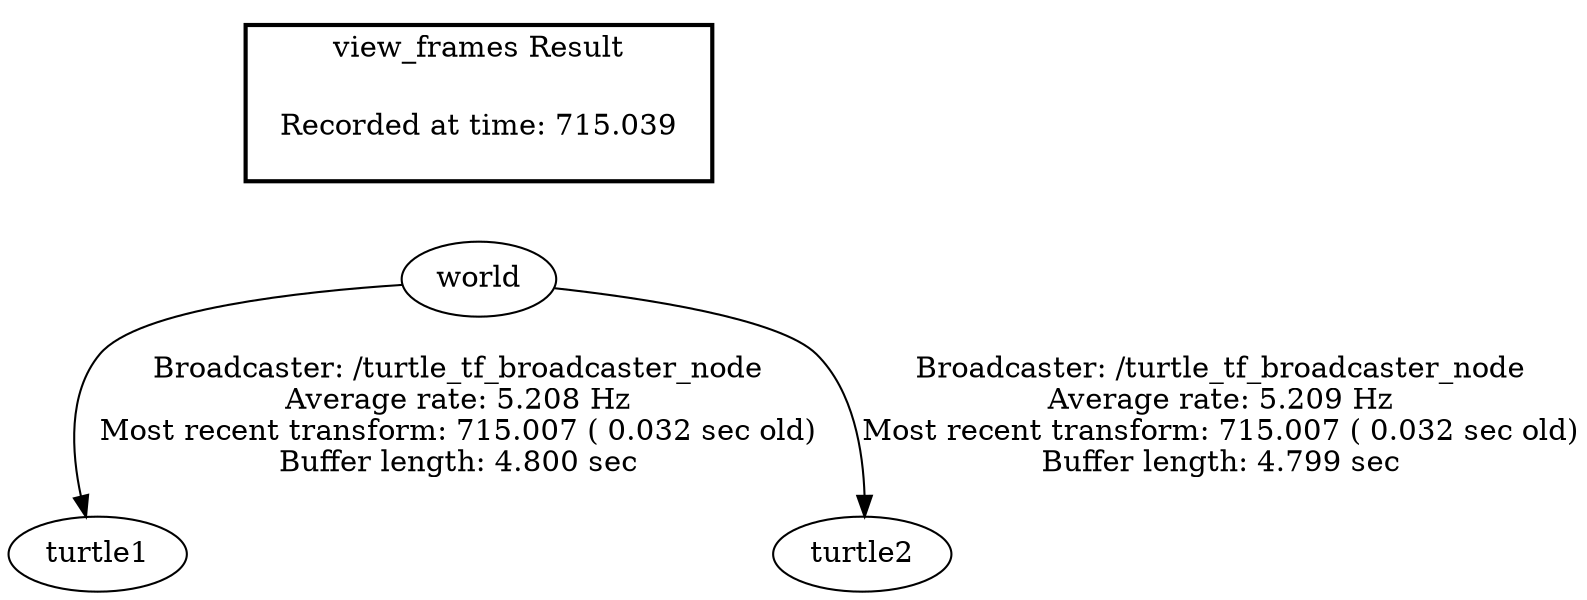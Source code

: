 digraph G {
"world" -> "turtle1"[label="Broadcaster: /turtle_tf_broadcaster_node\nAverage rate: 5.208 Hz\nMost recent transform: 715.007 ( 0.032 sec old)\nBuffer length: 4.800 sec\n"];
"world" -> "turtle2"[label="Broadcaster: /turtle_tf_broadcaster_node\nAverage rate: 5.209 Hz\nMost recent transform: 715.007 ( 0.032 sec old)\nBuffer length: 4.799 sec\n"];
edge [style=invis];
 subgraph cluster_legend { style=bold; color=black; label ="view_frames Result";
"Recorded at time: 715.039"[ shape=plaintext ] ;
 }->"world";
}